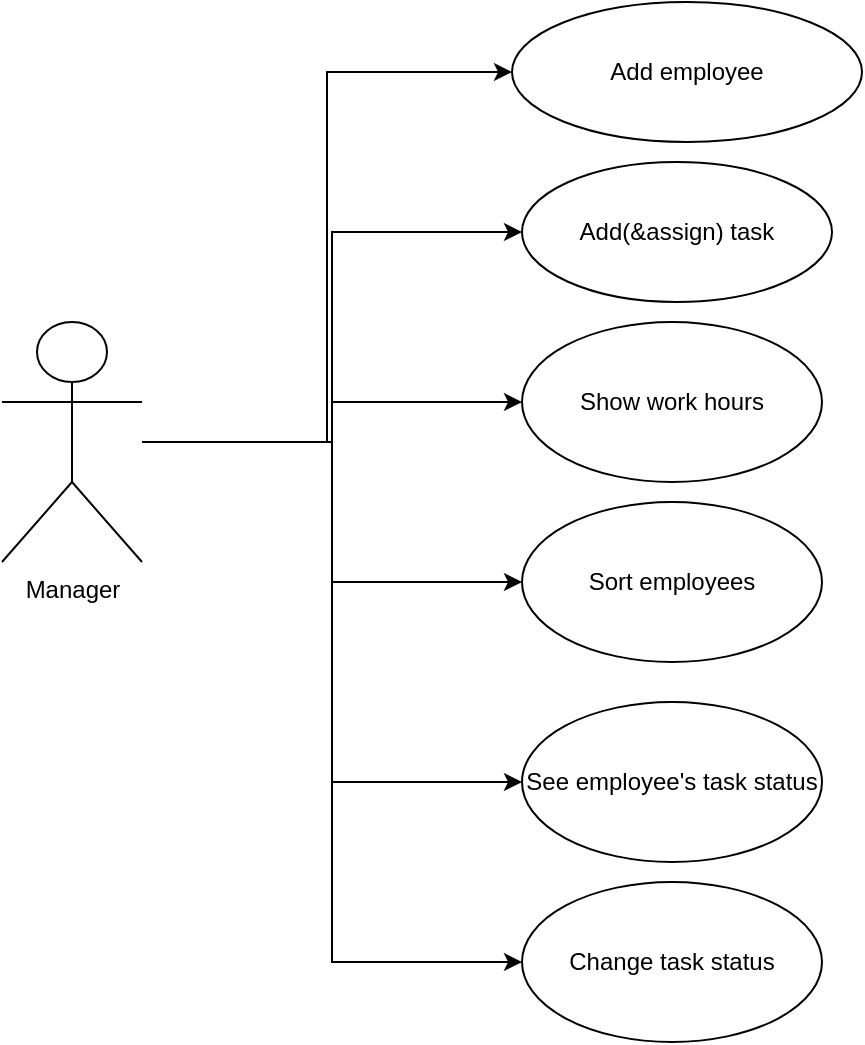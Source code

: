 <mxfile version="26.1.1">
  <diagram name="Page-1" id="NVxWjuCZrykVWpo1Cx6Y">
    <mxGraphModel dx="996" dy="664" grid="1" gridSize="10" guides="1" tooltips="1" connect="1" arrows="1" fold="1" page="1" pageScale="1" pageWidth="850" pageHeight="1100" math="0" shadow="0">
      <root>
        <mxCell id="0" />
        <mxCell id="1" parent="0" />
        <mxCell id="HjteDV3kib1qW8Sf4oWf-6" style="edgeStyle=orthogonalEdgeStyle;rounded=0;orthogonalLoop=1;jettySize=auto;html=1;entryX=0;entryY=0.5;entryDx=0;entryDy=0;" edge="1" parent="1" source="HjteDV3kib1qW8Sf4oWf-1" target="HjteDV3kib1qW8Sf4oWf-5">
          <mxGeometry relative="1" as="geometry" />
        </mxCell>
        <mxCell id="HjteDV3kib1qW8Sf4oWf-11" style="edgeStyle=orthogonalEdgeStyle;rounded=0;orthogonalLoop=1;jettySize=auto;html=1;entryX=0;entryY=0.5;entryDx=0;entryDy=0;" edge="1" parent="1" source="HjteDV3kib1qW8Sf4oWf-1" target="HjteDV3kib1qW8Sf4oWf-10">
          <mxGeometry relative="1" as="geometry" />
        </mxCell>
        <mxCell id="HjteDV3kib1qW8Sf4oWf-13" style="edgeStyle=orthogonalEdgeStyle;rounded=0;orthogonalLoop=1;jettySize=auto;html=1;entryX=0;entryY=0.5;entryDx=0;entryDy=0;" edge="1" parent="1" source="HjteDV3kib1qW8Sf4oWf-1" target="HjteDV3kib1qW8Sf4oWf-12">
          <mxGeometry relative="1" as="geometry" />
        </mxCell>
        <mxCell id="HjteDV3kib1qW8Sf4oWf-15" style="edgeStyle=orthogonalEdgeStyle;rounded=0;orthogonalLoop=1;jettySize=auto;html=1;entryX=0;entryY=0.5;entryDx=0;entryDy=0;" edge="1" parent="1" source="HjteDV3kib1qW8Sf4oWf-1" target="HjteDV3kib1qW8Sf4oWf-14">
          <mxGeometry relative="1" as="geometry" />
        </mxCell>
        <mxCell id="HjteDV3kib1qW8Sf4oWf-17" style="edgeStyle=orthogonalEdgeStyle;rounded=0;orthogonalLoop=1;jettySize=auto;html=1;entryX=0;entryY=0.5;entryDx=0;entryDy=0;" edge="1" parent="1" source="HjteDV3kib1qW8Sf4oWf-1" target="HjteDV3kib1qW8Sf4oWf-16">
          <mxGeometry relative="1" as="geometry" />
        </mxCell>
        <mxCell id="HjteDV3kib1qW8Sf4oWf-19" style="edgeStyle=orthogonalEdgeStyle;rounded=0;orthogonalLoop=1;jettySize=auto;html=1;entryX=0;entryY=0.5;entryDx=0;entryDy=0;" edge="1" parent="1" source="HjteDV3kib1qW8Sf4oWf-1" target="HjteDV3kib1qW8Sf4oWf-18">
          <mxGeometry relative="1" as="geometry" />
        </mxCell>
        <mxCell id="HjteDV3kib1qW8Sf4oWf-1" value="Manager" style="shape=umlActor;verticalLabelPosition=bottom;verticalAlign=top;html=1;outlineConnect=0;" vertex="1" parent="1">
          <mxGeometry x="110" y="230" width="70" height="120" as="geometry" />
        </mxCell>
        <mxCell id="HjteDV3kib1qW8Sf4oWf-5" value="Add employee" style="ellipse;whiteSpace=wrap;html=1;" vertex="1" parent="1">
          <mxGeometry x="365" y="70" width="175" height="70" as="geometry" />
        </mxCell>
        <mxCell id="HjteDV3kib1qW8Sf4oWf-10" value="Add(&amp;amp;assign) task" style="ellipse;whiteSpace=wrap;html=1;" vertex="1" parent="1">
          <mxGeometry x="370" y="150" width="155" height="70" as="geometry" />
        </mxCell>
        <mxCell id="HjteDV3kib1qW8Sf4oWf-12" value="Show work hours" style="ellipse;whiteSpace=wrap;html=1;" vertex="1" parent="1">
          <mxGeometry x="370" y="230" width="150" height="80" as="geometry" />
        </mxCell>
        <mxCell id="HjteDV3kib1qW8Sf4oWf-14" value="Sort employees" style="ellipse;whiteSpace=wrap;html=1;" vertex="1" parent="1">
          <mxGeometry x="370" y="320" width="150" height="80" as="geometry" />
        </mxCell>
        <mxCell id="HjteDV3kib1qW8Sf4oWf-16" value="See employee&#39;s task status" style="ellipse;whiteSpace=wrap;html=1;" vertex="1" parent="1">
          <mxGeometry x="370" y="420" width="150" height="80" as="geometry" />
        </mxCell>
        <mxCell id="HjteDV3kib1qW8Sf4oWf-18" value="Change task status" style="ellipse;whiteSpace=wrap;html=1;" vertex="1" parent="1">
          <mxGeometry x="370" y="510" width="150" height="80" as="geometry" />
        </mxCell>
      </root>
    </mxGraphModel>
  </diagram>
</mxfile>
